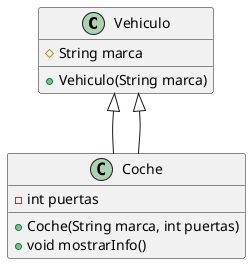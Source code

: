 @startuml
class Vehiculo {
    +Vehiculo(String marca)
    #String marca
}

class Coche extends Vehiculo {
    +Coche(String marca, int puertas)
    +void mostrarInfo()
    -int puertas
}

Vehiculo <|-- Coche
@enduml
